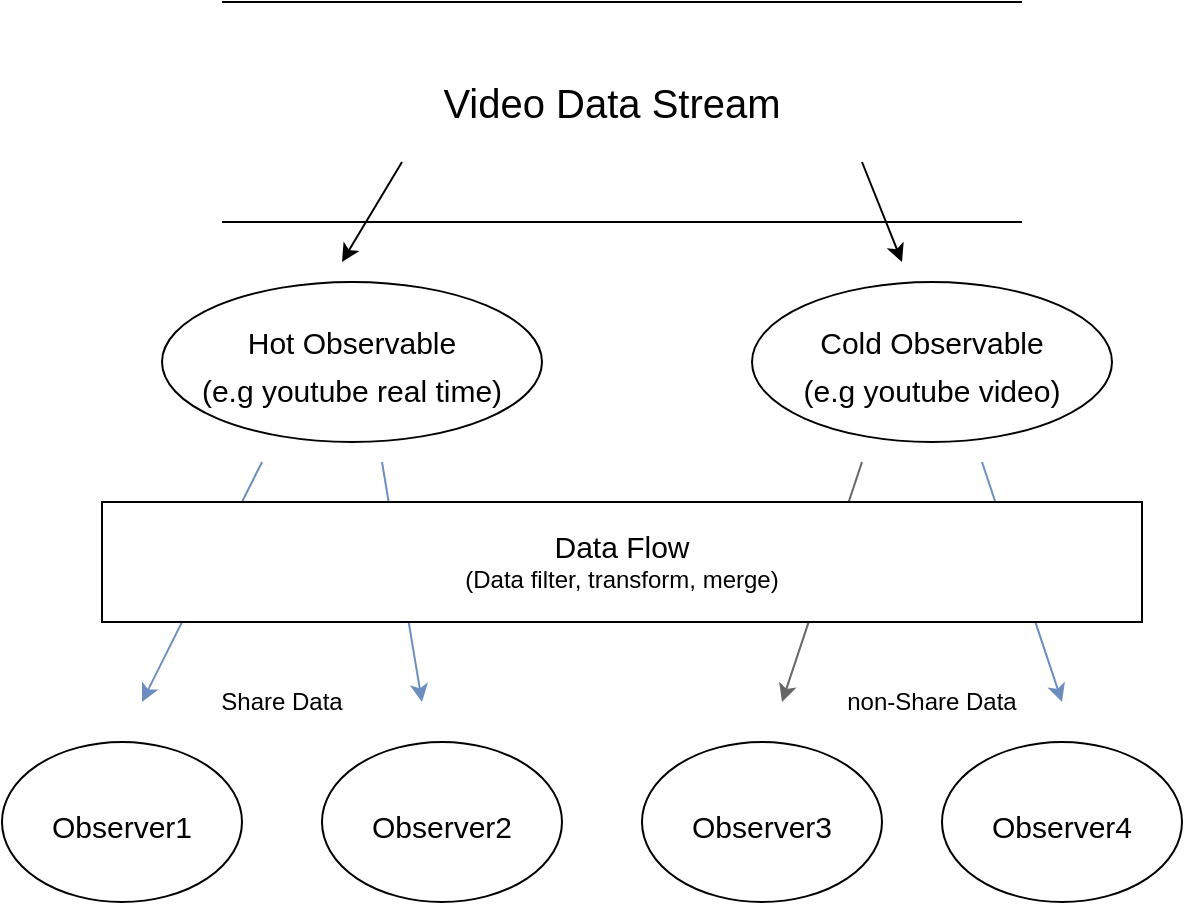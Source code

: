 <mxfile version="10.6.5" type="device"><diagram id="sIJYUWFBwMTL5s40DwJt" name="Page-1"><mxGraphModel dx="765" dy="516" grid="1" gridSize="10" guides="1" tooltips="1" connect="1" arrows="1" fold="1" page="1" pageScale="1" pageWidth="826" pageHeight="1169" math="0" shadow="0"><root><mxCell id="0"/><mxCell id="1" parent="0"/><mxCell id="irXAgEuvNe6j-1iW0kZa-1" value="" style="endArrow=none;html=1;" parent="1" edge="1"><mxGeometry width="50" height="50" relative="1" as="geometry"><mxPoint x="120" y="60" as="sourcePoint"/><mxPoint x="520" y="60" as="targetPoint"/></mxGeometry></mxCell><mxCell id="irXAgEuvNe6j-1iW0kZa-2" value="" style="endArrow=none;html=1;" parent="1" edge="1"><mxGeometry width="50" height="50" relative="1" as="geometry"><mxPoint x="120" y="170" as="sourcePoint"/><mxPoint x="520" y="170" as="targetPoint"/></mxGeometry></mxCell><mxCell id="irXAgEuvNe6j-1iW0kZa-3" value="Video Data Stream" style="text;html=1;strokeColor=none;fillColor=none;align=center;verticalAlign=middle;whiteSpace=wrap;rounded=0;fontSize=20;" parent="1" vertex="1"><mxGeometry x="210" y="100" width="210" height="20" as="geometry"/></mxCell><mxCell id="irXAgEuvNe6j-1iW0kZa-4" value="&lt;font style=&quot;font-size: 15px&quot;&gt;Hot Observable&lt;br&gt;(e.g youtube real time)&lt;br&gt;&lt;/font&gt;" style="ellipse;whiteSpace=wrap;html=1;fontSize=20;" parent="1" vertex="1"><mxGeometry x="90" y="200" width="190" height="80" as="geometry"/></mxCell><mxCell id="irXAgEuvNe6j-1iW0kZa-5" value="&lt;font style=&quot;font-size: 15px&quot;&gt;Cold Observable&lt;br&gt;(e.g youtube video)&lt;br&gt;&lt;/font&gt;" style="ellipse;whiteSpace=wrap;html=1;fontSize=20;" parent="1" vertex="1"><mxGeometry x="385" y="200" width="180" height="80" as="geometry"/></mxCell><mxCell id="mHen3z0_5qfQ2a95WEOI-1" value="&lt;font style=&quot;font-size: 15px&quot;&gt;Observer1&lt;/font&gt;" style="ellipse;whiteSpace=wrap;html=1;fontSize=20;" vertex="1" parent="1"><mxGeometry x="10" y="430" width="120" height="80" as="geometry"/></mxCell><mxCell id="mHen3z0_5qfQ2a95WEOI-2" value="" style="endArrow=classic;html=1;fillColor=#dae8fc;strokeColor=#6c8ebf;" edge="1" parent="1"><mxGeometry width="50" height="50" relative="1" as="geometry"><mxPoint x="140" y="290" as="sourcePoint"/><mxPoint x="80" y="410" as="targetPoint"/></mxGeometry></mxCell><mxCell id="mHen3z0_5qfQ2a95WEOI-3" value="&lt;font style=&quot;font-size: 15px&quot;&gt;Observer2&lt;/font&gt;" style="ellipse;whiteSpace=wrap;html=1;fontSize=20;" vertex="1" parent="1"><mxGeometry x="170" y="430" width="120" height="80" as="geometry"/></mxCell><mxCell id="mHen3z0_5qfQ2a95WEOI-4" value="" style="endArrow=classic;html=1;fillColor=#dae8fc;strokeColor=#6c8ebf;" edge="1" parent="1"><mxGeometry width="50" height="50" relative="1" as="geometry"><mxPoint x="200" y="290" as="sourcePoint"/><mxPoint x="220" y="410" as="targetPoint"/></mxGeometry></mxCell><mxCell id="mHen3z0_5qfQ2a95WEOI-5" value="" style="endArrow=classic;html=1;fillColor=#f5f5f5;strokeColor=#666666;" edge="1" parent="1"><mxGeometry width="50" height="50" relative="1" as="geometry"><mxPoint x="440" y="290" as="sourcePoint"/><mxPoint x="400" y="410" as="targetPoint"/></mxGeometry></mxCell><mxCell id="mHen3z0_5qfQ2a95WEOI-6" value="&lt;font style=&quot;font-size: 15px&quot;&gt;Observer3&lt;/font&gt;" style="ellipse;whiteSpace=wrap;html=1;fontSize=20;" vertex="1" parent="1"><mxGeometry x="330" y="430" width="120" height="80" as="geometry"/></mxCell><mxCell id="mHen3z0_5qfQ2a95WEOI-7" value="" style="endArrow=classic;html=1;" edge="1" parent="1"><mxGeometry width="50" height="50" relative="1" as="geometry"><mxPoint x="210" y="140" as="sourcePoint"/><mxPoint x="180" y="190" as="targetPoint"/></mxGeometry></mxCell><mxCell id="mHen3z0_5qfQ2a95WEOI-8" value="" style="endArrow=classic;html=1;" edge="1" parent="1"><mxGeometry width="50" height="50" relative="1" as="geometry"><mxPoint x="440" y="140" as="sourcePoint"/><mxPoint x="460" y="190" as="targetPoint"/></mxGeometry></mxCell><mxCell id="mHen3z0_5qfQ2a95WEOI-9" value="&lt;font style=&quot;font-size: 15px&quot;&gt;Observer4&lt;br&gt;&lt;/font&gt;" style="ellipse;whiteSpace=wrap;html=1;fontSize=20;" vertex="1" parent="1"><mxGeometry x="480" y="430" width="120" height="80" as="geometry"/></mxCell><mxCell id="mHen3z0_5qfQ2a95WEOI-10" value="" style="endArrow=classic;html=1;fillColor=#dae8fc;strokeColor=#6c8ebf;" edge="1" parent="1"><mxGeometry width="50" height="50" relative="1" as="geometry"><mxPoint x="500" y="290" as="sourcePoint"/><mxPoint x="540" y="410" as="targetPoint"/></mxGeometry></mxCell><mxCell id="mHen3z0_5qfQ2a95WEOI-13" value="&lt;font style=&quot;font-size: 15px&quot;&gt;Data Flow&lt;/font&gt;&lt;br&gt;(Data filter, transform, merge)" style="rounded=0;whiteSpace=wrap;html=1;" vertex="1" parent="1"><mxGeometry x="60" y="310" width="520" height="60" as="geometry"/></mxCell><mxCell id="mHen3z0_5qfQ2a95WEOI-14" value="Share Data" style="text;html=1;strokeColor=none;fillColor=none;align=center;verticalAlign=middle;whiteSpace=wrap;rounded=0;" vertex="1" parent="1"><mxGeometry x="110" y="400" width="80" height="20" as="geometry"/></mxCell><mxCell id="mHen3z0_5qfQ2a95WEOI-15" value="non-Share Data" style="text;html=1;strokeColor=none;fillColor=none;align=center;verticalAlign=middle;whiteSpace=wrap;rounded=0;" vertex="1" parent="1"><mxGeometry x="430" y="400" width="90" height="20" as="geometry"/></mxCell></root></mxGraphModel></diagram></mxfile>